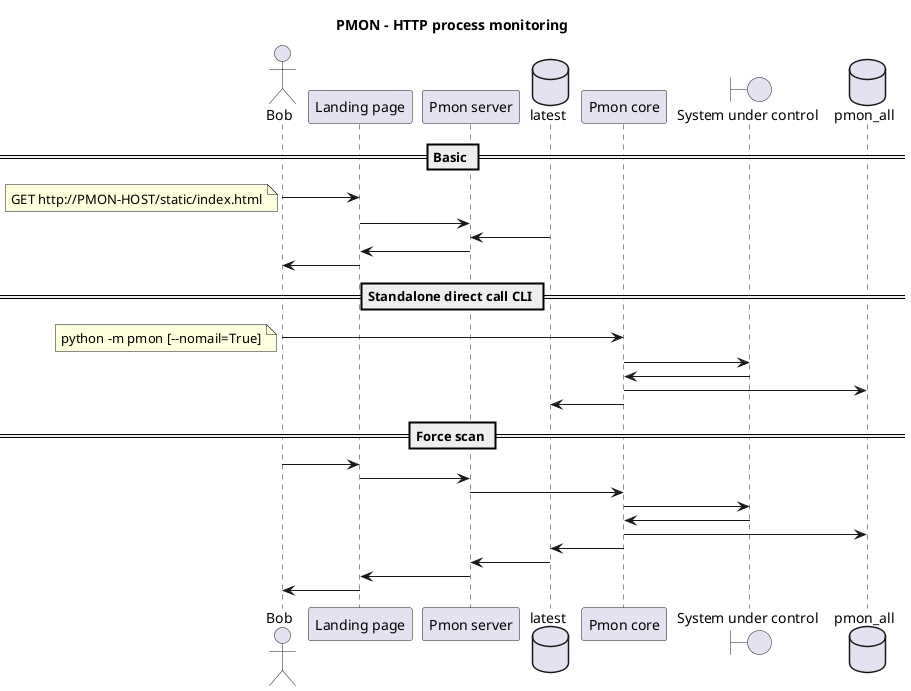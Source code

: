 @startuml
title PMON - HTTP process monitoring

actor Bob

== Basic ==
Bob -> "Landing page" as L
note left
 GET http://PMON-HOST/static/index.html
end note
L -> "Pmon server" as P
database latest as db
db -> P
P -> L
L -> Bob

== Standalone direct call CLI ==
Bob -> "Pmon core" as C
note left
  python -m pmon [--nomail=True]
end note
boundary "System under control" as SUC
database pmon_all as dba
C -> SUC
C <- SUC
C -> dba
C -> db
== Force scan ==
Bob -> L
L -> P
P -> C
C -> SUC
C <- SUC
C -> dba
C -> db
P <- db
L <- P
Bob <- L
@enduml